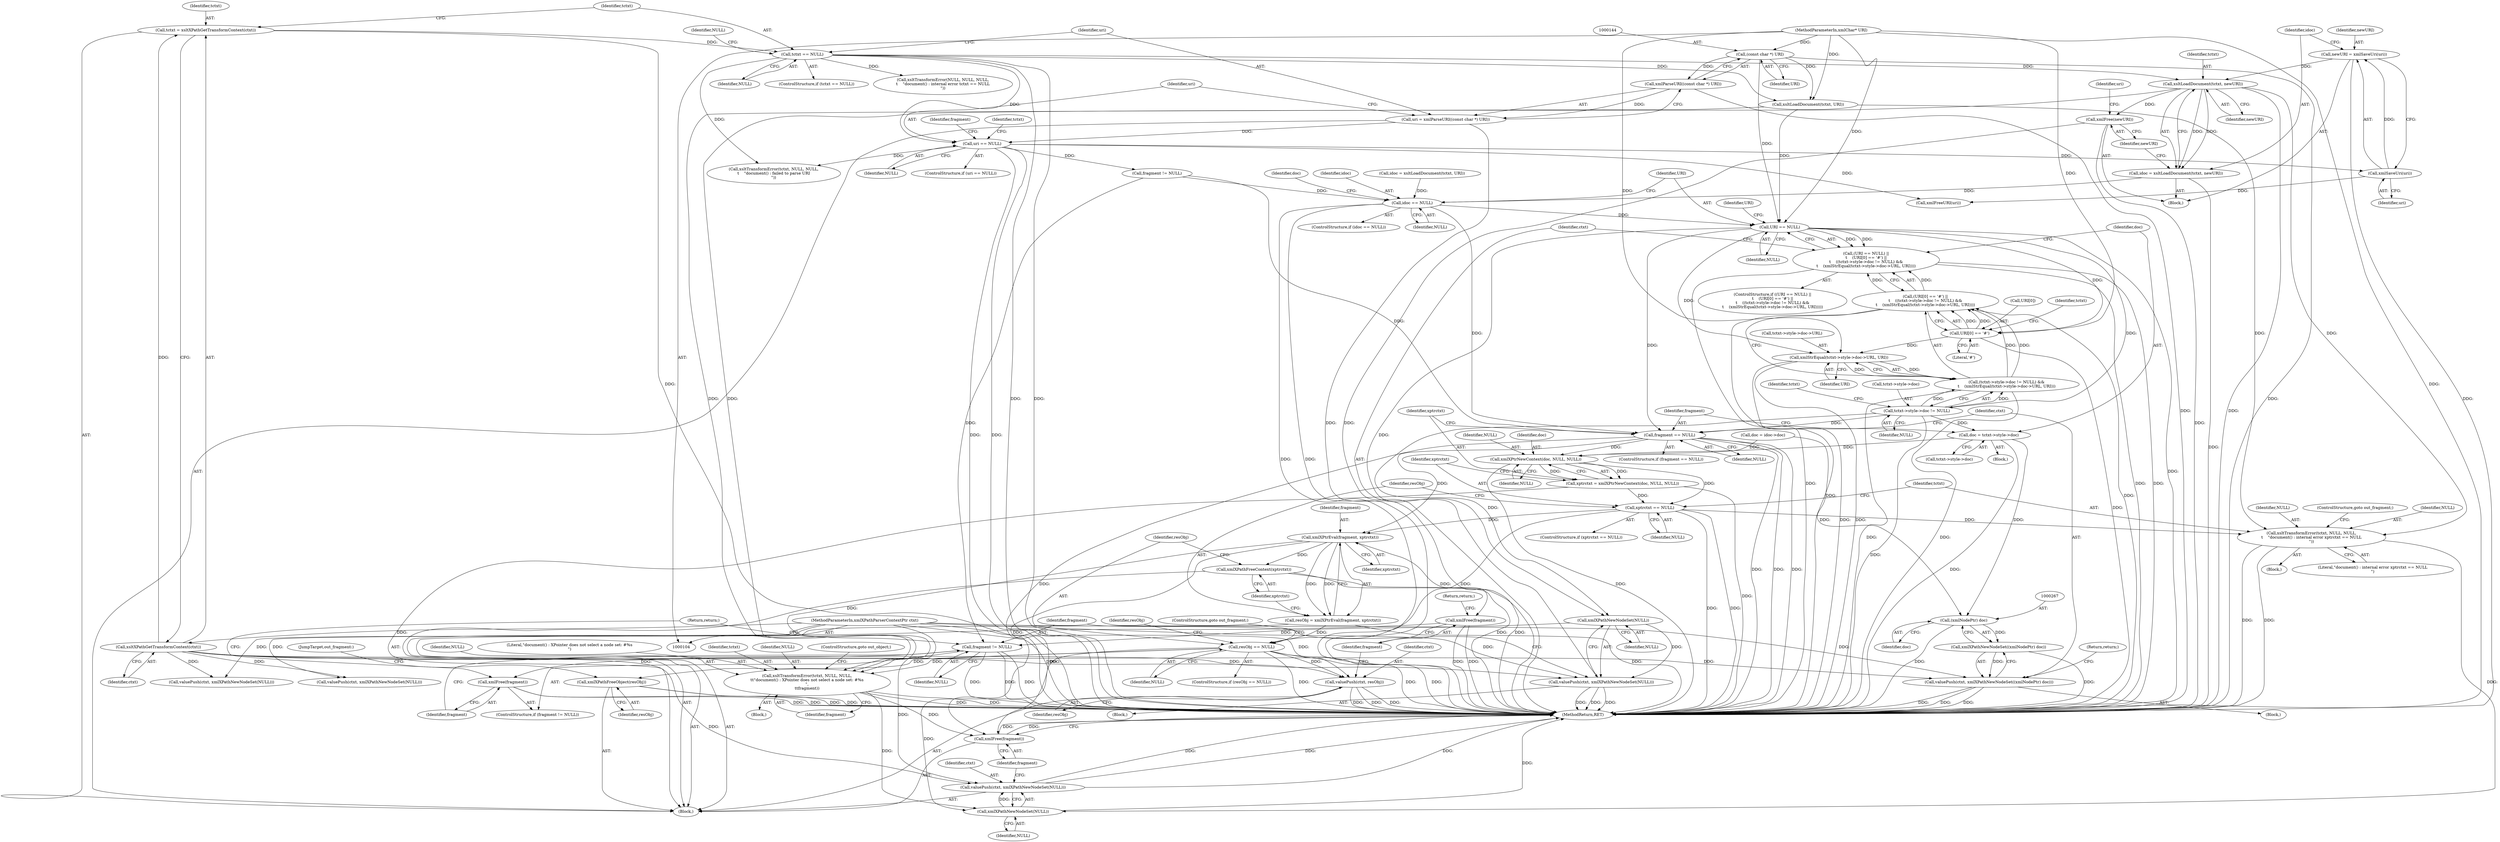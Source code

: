 digraph "0_Chrome_96dbafe288dbe2f0cc45fa3c39daf6d0c37acbab_14@pointer" {
"1000179" [label="(Call,newURI = xmlSaveUri(uri))"];
"1000181" [label="(Call,xmlSaveUri(uri))"];
"1000147" [label="(Call,uri == NULL)"];
"1000140" [label="(Call,uri = xmlParseURI((const char *) URI))"];
"1000142" [label="(Call,xmlParseURI((const char *) URI))"];
"1000143" [label="(Call,(const char *) URI)"];
"1000106" [label="(MethodParameterIn,xmlChar* URI)"];
"1000126" [label="(Call,tctxt == NULL)"];
"1000121" [label="(Call,tctxt = xsltXPathGetTransformContext(ctxt))"];
"1000123" [label="(Call,xsltXPathGetTransformContext(ctxt))"];
"1000105" [label="(MethodParameterIn,xmlXPathParserContextPtr ctxt)"];
"1000185" [label="(Call,xsltLoadDocument(tctxt, newURI))"];
"1000183" [label="(Call,idoc = xsltLoadDocument(tctxt, newURI))"];
"1000199" [label="(Call,idoc == NULL)"];
"1000205" [label="(Call,URI == NULL)"];
"1000204" [label="(Call,(URI == NULL) ||\n\t    (URI[0] == '#') ||\n\t    ((tctxt->style->doc != NULL) &&\n\t    (xmlStrEqual(tctxt->style->doc->URL, URI))))"];
"1000209" [label="(Call,URI[0] == '#')"];
"1000208" [label="(Call,(URI[0] == '#') ||\n\t    ((tctxt->style->doc != NULL) &&\n\t    (xmlStrEqual(tctxt->style->doc->URL, URI))))"];
"1000222" [label="(Call,xmlStrEqual(tctxt->style->doc->URL, URI))"];
"1000214" [label="(Call,(tctxt->style->doc != NULL) &&\n\t    (xmlStrEqual(tctxt->style->doc->URL, URI)))"];
"1000215" [label="(Call,tctxt->style->doc != NULL)"];
"1000232" [label="(Call,doc = tctxt->style->doc)"];
"1000266" [label="(Call,(xmlNodePtr) doc)"];
"1000265" [label="(Call,xmlXPathNewNodeSet((xmlNodePtr) doc))"];
"1000263" [label="(Call,valuePush(ctxt, xmlXPathNewNodeSet((xmlNodePtr) doc)))"];
"1000272" [label="(Call,xmlXPtrNewContext(doc, NULL, NULL))"];
"1000270" [label="(Call,xptrctxt = xmlXPtrNewContext(doc, NULL, NULL))"];
"1000277" [label="(Call,xptrctxt == NULL)"];
"1000281" [label="(Call,xsltTransformError(tctxt, NULL, NULL,\n\t    \"document() : internal error xptrctxt == NULL\n\"))"];
"1000334" [label="(Call,xmlXPathNewNodeSet(NULL))"];
"1000332" [label="(Call,valuePush(ctxt, xmlXPathNewNodeSet(NULL)))"];
"1000289" [label="(Call,xmlXPtrEval(fragment, xptrctxt))"];
"1000287" [label="(Call,resObj = xmlXPtrEval(fragment, xptrctxt))"];
"1000295" [label="(Call,resObj == NULL)"];
"1000315" [label="(Call,xsltTransformError(tctxt, NULL, NULL,\n\t\t\"document() : XPointer does not select a node set: #%s\n\",\n\t\tfragment))"];
"1000336" [label="(Call,xmlFree(fragment))"];
"1000322" [label="(Call,valuePush(ctxt, resObj))"];
"1000329" [label="(Call,xmlXPathFreeObject(resObj))"];
"1000292" [label="(Call,xmlXPathFreeContext(xptrctxt))"];
"1000325" [label="(Call,xmlFree(fragment))"];
"1000243" [label="(Call,xmlXPathNewNodeSet(NULL))"];
"1000241" [label="(Call,valuePush(ctxt, xmlXPathNewNodeSet(NULL)))"];
"1000246" [label="(Call,fragment != NULL)"];
"1000249" [label="(Call,xmlFree(fragment))"];
"1000259" [label="(Call,fragment == NULL)"];
"1000188" [label="(Call,xmlFree(newURI))"];
"1000147" [label="(Call,uri == NULL)"];
"1000203" [label="(ControlStructure,if ((URI == NULL) ||\n\t    (URI[0] == '#') ||\n\t    ((tctxt->style->doc != NULL) &&\n\t    (xmlStrEqual(tctxt->style->doc->URL, URI)))))"];
"1000246" [label="(Call,fragment != NULL)"];
"1000248" [label="(Identifier,NULL)"];
"1000142" [label="(Call,xmlParseURI((const char *) URI))"];
"1000232" [label="(Call,doc = tctxt->style->doc)"];
"1000292" [label="(Call,xmlXPathFreeContext(xptrctxt))"];
"1000296" [label="(Identifier,resObj)"];
"1000332" [label="(Call,valuePush(ctxt, xmlXPathNewNodeSet(NULL)))"];
"1000127" [label="(Identifier,tctxt)"];
"1000298" [label="(ControlStructure,goto out_fragment;)"];
"1000334" [label="(Call,xmlXPathNewNodeSet(NULL))"];
"1000331" [label="(JumpTarget,out_fragment:)"];
"1000145" [label="(Identifier,URI)"];
"1000262" [label="(Block,)"];
"1000126" [label="(Call,tctxt == NULL)"];
"1000204" [label="(Call,(URI == NULL) ||\n\t    (URI[0] == '#') ||\n\t    ((tctxt->style->doc != NULL) &&\n\t    (xmlStrEqual(tctxt->style->doc->URL, URI))))"];
"1000213" [label="(Literal,'#')"];
"1000131" [label="(Identifier,NULL)"];
"1000243" [label="(Call,xmlXPathNewNodeSet(NULL))"];
"1000215" [label="(Call,tctxt->style->doc != NULL)"];
"1000280" [label="(Block,)"];
"1000282" [label="(Identifier,tctxt)"];
"1000245" [label="(ControlStructure,if (fragment != NULL))"];
"1000263" [label="(Call,valuePush(ctxt, xmlXPathNewNodeSet((xmlNodePtr) doc)))"];
"1000271" [label="(Identifier,xptrctxt)"];
"1000122" [label="(Identifier,tctxt)"];
"1000140" [label="(Call,uri = xmlParseURI((const char *) URI))"];
"1000156" [label="(Call,valuePush(ctxt, xmlXPathNewNodeSet(NULL)))"];
"1000269" [label="(Return,return;)"];
"1000276" [label="(ControlStructure,if (xptrctxt == NULL))"];
"1000268" [label="(Identifier,doc)"];
"1000141" [label="(Identifier,uri)"];
"1000295" [label="(Call,resObj == NULL)"];
"1000326" [label="(Identifier,fragment)"];
"1000196" [label="(Call,xmlFreeURI(uri))"];
"1000183" [label="(Call,idoc = xsltLoadDocument(tctxt, newURI))"];
"1000284" [label="(Identifier,NULL)"];
"1000335" [label="(Identifier,NULL)"];
"1000223" [label="(Call,tctxt->style->doc->URL)"];
"1000206" [label="(Identifier,URI)"];
"1000291" [label="(Identifier,xptrctxt)"];
"1000207" [label="(Identifier,NULL)"];
"1000180" [label="(Identifier,newURI)"];
"1000149" [label="(Identifier,NULL)"];
"1000277" [label="(Call,xptrctxt == NULL)"];
"1000260" [label="(Identifier,fragment)"];
"1000287" [label="(Call,resObj = xmlXPtrEval(fragment, xptrctxt))"];
"1000244" [label="(Identifier,NULL)"];
"1000125" [label="(ControlStructure,if (tctxt == NULL))"];
"1000251" [label="(Return,return;)"];
"1000221" [label="(Identifier,NULL)"];
"1000279" [label="(Identifier,NULL)"];
"1000135" [label="(Call,valuePush(ctxt, xmlXPathNewNodeSet(NULL)))"];
"1000179" [label="(Call,newURI = xmlSaveUri(uri))"];
"1000199" [label="(Call,idoc == NULL)"];
"1000273" [label="(Identifier,doc)"];
"1000336" [label="(Call,xmlFree(fragment))"];
"1000230" [label="(Identifier,URI)"];
"1000124" [label="(Identifier,ctxt)"];
"1000249" [label="(Call,xmlFree(fragment))"];
"1000303" [label="(Block,)"];
"1000289" [label="(Call,xmlXPtrEval(fragment, xptrctxt))"];
"1000320" [label="(Identifier,fragment)"];
"1000181" [label="(Call,xmlSaveUri(uri))"];
"1000226" [label="(Identifier,tctxt)"];
"1000290" [label="(Identifier,fragment)"];
"1000286" [label="(ControlStructure,goto out_fragment;)"];
"1000218" [label="(Identifier,tctxt)"];
"1000270" [label="(Call,xptrctxt = xmlXPtrNewContext(doc, NULL, NULL))"];
"1000191" [label="(Call,idoc = xsltLoadDocument(tctxt, URI))"];
"1000210" [label="(Call,URI[0])"];
"1000123" [label="(Call,xsltXPathGetTransformContext(ctxt))"];
"1000105" [label="(MethodParameterIn,xmlXPathParserContextPtr ctxt)"];
"1000316" [label="(Identifier,tctxt)"];
"1000151" [label="(Call,xsltTransformError(tctxt, NULL, NULL,\n\t    \"document() : failed to parse URI\n\"))"];
"1000148" [label="(Identifier,uri)"];
"1000250" [label="(Identifier,fragment)"];
"1000297" [label="(Identifier,NULL)"];
"1000285" [label="(Literal,\"document() : internal error xptrctxt == NULL\n\")"];
"1000222" [label="(Call,xmlStrEqual(tctxt->style->doc->URL, URI))"];
"1000198" [label="(ControlStructure,if (idoc == NULL))"];
"1000301" [label="(Identifier,resObj)"];
"1000184" [label="(Identifier,idoc)"];
"1000315" [label="(Call,xsltTransformError(tctxt, NULL, NULL,\n\t\t\"document() : XPointer does not select a node set: #%s\n\",\n\t\tfragment))"];
"1000231" [label="(Block,)"];
"1000146" [label="(ControlStructure,if (uri == NULL))"];
"1000208" [label="(Call,(URI[0] == '#') ||\n\t    ((tctxt->style->doc != NULL) &&\n\t    (xmlStrEqual(tctxt->style->doc->URL, URI))))"];
"1000254" [label="(Identifier,doc)"];
"1000234" [label="(Call,tctxt->style->doc)"];
"1000333" [label="(Identifier,ctxt)"];
"1000182" [label="(Identifier,uri)"];
"1000211" [label="(Identifier,URI)"];
"1000209" [label="(Call,URI[0] == '#')"];
"1000259" [label="(Call,fragment == NULL)"];
"1000317" [label="(Identifier,NULL)"];
"1000321" [label="(ControlStructure,goto out_object;)"];
"1000121" [label="(Call,tctxt = xsltXPathGetTransformContext(ctxt))"];
"1000330" [label="(Identifier,resObj)"];
"1000152" [label="(Identifier,tctxt)"];
"1000275" [label="(Identifier,NULL)"];
"1000329" [label="(Call,xmlXPathFreeObject(resObj))"];
"1000169" [label="(Call,fragment != NULL)"];
"1000193" [label="(Call,xsltLoadDocument(tctxt, URI))"];
"1000186" [label="(Identifier,tctxt)"];
"1000197" [label="(Identifier,uri)"];
"1000283" [label="(Identifier,NULL)"];
"1000264" [label="(Identifier,ctxt)"];
"1000327" [label="(Return,return;)"];
"1000205" [label="(Call,URI == NULL)"];
"1000258" [label="(ControlStructure,if (fragment == NULL))"];
"1000278" [label="(Identifier,xptrctxt)"];
"1000216" [label="(Call,tctxt->style->doc)"];
"1000233" [label="(Identifier,doc)"];
"1000130" [label="(Call,xsltTransformError(NULL, NULL, NULL,\n\t    \"document() : internal error tctxt == NULL\n\"))"];
"1000318" [label="(Identifier,NULL)"];
"1000319" [label="(Literal,\"document() : XPointer does not select a node set: #%s\n\")"];
"1000240" [label="(Block,)"];
"1000324" [label="(Identifier,resObj)"];
"1000323" [label="(Identifier,ctxt)"];
"1000162" [label="(Identifier,fragment)"];
"1000143" [label="(Call,(const char *) URI)"];
"1000325" [label="(Call,xmlFree(fragment))"];
"1000185" [label="(Call,xsltLoadDocument(tctxt, newURI))"];
"1000172" [label="(Block,)"];
"1000322" [label="(Call,valuePush(ctxt, resObj))"];
"1000189" [label="(Identifier,newURI)"];
"1000242" [label="(Identifier,ctxt)"];
"1000201" [label="(Identifier,NULL)"];
"1000338" [label="(MethodReturn,RET)"];
"1000106" [label="(MethodParameterIn,xmlChar* URI)"];
"1000200" [label="(Identifier,idoc)"];
"1000265" [label="(Call,xmlXPathNewNodeSet((xmlNodePtr) doc))"];
"1000241" [label="(Call,valuePush(ctxt, xmlXPathNewNodeSet(NULL)))"];
"1000274" [label="(Identifier,NULL)"];
"1000337" [label="(Identifier,fragment)"];
"1000294" [label="(ControlStructure,if (resObj == NULL))"];
"1000293" [label="(Identifier,xptrctxt)"];
"1000288" [label="(Identifier,resObj)"];
"1000107" [label="(Block,)"];
"1000128" [label="(Identifier,NULL)"];
"1000253" [label="(Call,doc = idoc->doc)"];
"1000188" [label="(Call,xmlFree(newURI))"];
"1000261" [label="(Identifier,NULL)"];
"1000272" [label="(Call,xmlXPtrNewContext(doc, NULL, NULL))"];
"1000266" [label="(Call,(xmlNodePtr) doc)"];
"1000247" [label="(Identifier,fragment)"];
"1000214" [label="(Call,(tctxt->style->doc != NULL) &&\n\t    (xmlStrEqual(tctxt->style->doc->URL, URI)))"];
"1000187" [label="(Identifier,newURI)"];
"1000281" [label="(Call,xsltTransformError(tctxt, NULL, NULL,\n\t    \"document() : internal error xptrctxt == NULL\n\"))"];
"1000179" -> "1000172"  [label="AST: "];
"1000179" -> "1000181"  [label="CFG: "];
"1000180" -> "1000179"  [label="AST: "];
"1000181" -> "1000179"  [label="AST: "];
"1000184" -> "1000179"  [label="CFG: "];
"1000179" -> "1000338"  [label="DDG: "];
"1000181" -> "1000179"  [label="DDG: "];
"1000179" -> "1000185"  [label="DDG: "];
"1000181" -> "1000182"  [label="CFG: "];
"1000182" -> "1000181"  [label="AST: "];
"1000147" -> "1000181"  [label="DDG: "];
"1000181" -> "1000196"  [label="DDG: "];
"1000147" -> "1000146"  [label="AST: "];
"1000147" -> "1000149"  [label="CFG: "];
"1000148" -> "1000147"  [label="AST: "];
"1000149" -> "1000147"  [label="AST: "];
"1000152" -> "1000147"  [label="CFG: "];
"1000162" -> "1000147"  [label="CFG: "];
"1000147" -> "1000338"  [label="DDG: "];
"1000147" -> "1000338"  [label="DDG: "];
"1000140" -> "1000147"  [label="DDG: "];
"1000126" -> "1000147"  [label="DDG: "];
"1000147" -> "1000151"  [label="DDG: "];
"1000147" -> "1000169"  [label="DDG: "];
"1000147" -> "1000196"  [label="DDG: "];
"1000140" -> "1000107"  [label="AST: "];
"1000140" -> "1000142"  [label="CFG: "];
"1000141" -> "1000140"  [label="AST: "];
"1000142" -> "1000140"  [label="AST: "];
"1000148" -> "1000140"  [label="CFG: "];
"1000140" -> "1000338"  [label="DDG: "];
"1000142" -> "1000140"  [label="DDG: "];
"1000142" -> "1000143"  [label="CFG: "];
"1000143" -> "1000142"  [label="AST: "];
"1000142" -> "1000338"  [label="DDG: "];
"1000143" -> "1000142"  [label="DDG: "];
"1000143" -> "1000145"  [label="CFG: "];
"1000144" -> "1000143"  [label="AST: "];
"1000145" -> "1000143"  [label="AST: "];
"1000143" -> "1000338"  [label="DDG: "];
"1000106" -> "1000143"  [label="DDG: "];
"1000143" -> "1000193"  [label="DDG: "];
"1000143" -> "1000205"  [label="DDG: "];
"1000106" -> "1000104"  [label="AST: "];
"1000106" -> "1000338"  [label="DDG: "];
"1000106" -> "1000193"  [label="DDG: "];
"1000106" -> "1000205"  [label="DDG: "];
"1000106" -> "1000209"  [label="DDG: "];
"1000106" -> "1000222"  [label="DDG: "];
"1000126" -> "1000125"  [label="AST: "];
"1000126" -> "1000128"  [label="CFG: "];
"1000127" -> "1000126"  [label="AST: "];
"1000128" -> "1000126"  [label="AST: "];
"1000131" -> "1000126"  [label="CFG: "];
"1000141" -> "1000126"  [label="CFG: "];
"1000126" -> "1000338"  [label="DDG: "];
"1000126" -> "1000338"  [label="DDG: "];
"1000121" -> "1000126"  [label="DDG: "];
"1000126" -> "1000130"  [label="DDG: "];
"1000126" -> "1000151"  [label="DDG: "];
"1000126" -> "1000185"  [label="DDG: "];
"1000126" -> "1000193"  [label="DDG: "];
"1000121" -> "1000107"  [label="AST: "];
"1000121" -> "1000123"  [label="CFG: "];
"1000122" -> "1000121"  [label="AST: "];
"1000123" -> "1000121"  [label="AST: "];
"1000127" -> "1000121"  [label="CFG: "];
"1000121" -> "1000338"  [label="DDG: "];
"1000123" -> "1000121"  [label="DDG: "];
"1000123" -> "1000124"  [label="CFG: "];
"1000124" -> "1000123"  [label="AST: "];
"1000105" -> "1000123"  [label="DDG: "];
"1000123" -> "1000135"  [label="DDG: "];
"1000123" -> "1000156"  [label="DDG: "];
"1000123" -> "1000241"  [label="DDG: "];
"1000123" -> "1000263"  [label="DDG: "];
"1000123" -> "1000322"  [label="DDG: "];
"1000123" -> "1000332"  [label="DDG: "];
"1000105" -> "1000104"  [label="AST: "];
"1000105" -> "1000338"  [label="DDG: "];
"1000105" -> "1000135"  [label="DDG: "];
"1000105" -> "1000156"  [label="DDG: "];
"1000105" -> "1000241"  [label="DDG: "];
"1000105" -> "1000263"  [label="DDG: "];
"1000105" -> "1000322"  [label="DDG: "];
"1000105" -> "1000332"  [label="DDG: "];
"1000185" -> "1000183"  [label="AST: "];
"1000185" -> "1000187"  [label="CFG: "];
"1000186" -> "1000185"  [label="AST: "];
"1000187" -> "1000185"  [label="AST: "];
"1000183" -> "1000185"  [label="CFG: "];
"1000185" -> "1000338"  [label="DDG: "];
"1000185" -> "1000183"  [label="DDG: "];
"1000185" -> "1000183"  [label="DDG: "];
"1000185" -> "1000188"  [label="DDG: "];
"1000185" -> "1000281"  [label="DDG: "];
"1000185" -> "1000315"  [label="DDG: "];
"1000183" -> "1000172"  [label="AST: "];
"1000184" -> "1000183"  [label="AST: "];
"1000189" -> "1000183"  [label="CFG: "];
"1000183" -> "1000338"  [label="DDG: "];
"1000183" -> "1000199"  [label="DDG: "];
"1000199" -> "1000198"  [label="AST: "];
"1000199" -> "1000201"  [label="CFG: "];
"1000200" -> "1000199"  [label="AST: "];
"1000201" -> "1000199"  [label="AST: "];
"1000206" -> "1000199"  [label="CFG: "];
"1000254" -> "1000199"  [label="CFG: "];
"1000199" -> "1000338"  [label="DDG: "];
"1000199" -> "1000338"  [label="DDG: "];
"1000191" -> "1000199"  [label="DDG: "];
"1000169" -> "1000199"  [label="DDG: "];
"1000199" -> "1000205"  [label="DDG: "];
"1000199" -> "1000259"  [label="DDG: "];
"1000205" -> "1000204"  [label="AST: "];
"1000205" -> "1000207"  [label="CFG: "];
"1000206" -> "1000205"  [label="AST: "];
"1000207" -> "1000205"  [label="AST: "];
"1000211" -> "1000205"  [label="CFG: "];
"1000204" -> "1000205"  [label="CFG: "];
"1000205" -> "1000338"  [label="DDG: "];
"1000205" -> "1000204"  [label="DDG: "];
"1000205" -> "1000204"  [label="DDG: "];
"1000193" -> "1000205"  [label="DDG: "];
"1000205" -> "1000209"  [label="DDG: "];
"1000205" -> "1000215"  [label="DDG: "];
"1000205" -> "1000222"  [label="DDG: "];
"1000205" -> "1000243"  [label="DDG: "];
"1000205" -> "1000259"  [label="DDG: "];
"1000204" -> "1000203"  [label="AST: "];
"1000204" -> "1000208"  [label="CFG: "];
"1000208" -> "1000204"  [label="AST: "];
"1000233" -> "1000204"  [label="CFG: "];
"1000242" -> "1000204"  [label="CFG: "];
"1000204" -> "1000338"  [label="DDG: "];
"1000204" -> "1000338"  [label="DDG: "];
"1000204" -> "1000338"  [label="DDG: "];
"1000208" -> "1000204"  [label="DDG: "];
"1000208" -> "1000204"  [label="DDG: "];
"1000209" -> "1000208"  [label="AST: "];
"1000209" -> "1000213"  [label="CFG: "];
"1000210" -> "1000209"  [label="AST: "];
"1000213" -> "1000209"  [label="AST: "];
"1000218" -> "1000209"  [label="CFG: "];
"1000208" -> "1000209"  [label="CFG: "];
"1000209" -> "1000338"  [label="DDG: "];
"1000209" -> "1000208"  [label="DDG: "];
"1000209" -> "1000208"  [label="DDG: "];
"1000209" -> "1000222"  [label="DDG: "];
"1000208" -> "1000214"  [label="CFG: "];
"1000214" -> "1000208"  [label="AST: "];
"1000208" -> "1000338"  [label="DDG: "];
"1000208" -> "1000338"  [label="DDG: "];
"1000214" -> "1000208"  [label="DDG: "];
"1000214" -> "1000208"  [label="DDG: "];
"1000222" -> "1000214"  [label="AST: "];
"1000222" -> "1000230"  [label="CFG: "];
"1000223" -> "1000222"  [label="AST: "];
"1000230" -> "1000222"  [label="AST: "];
"1000214" -> "1000222"  [label="CFG: "];
"1000222" -> "1000338"  [label="DDG: "];
"1000222" -> "1000338"  [label="DDG: "];
"1000222" -> "1000214"  [label="DDG: "];
"1000222" -> "1000214"  [label="DDG: "];
"1000214" -> "1000215"  [label="CFG: "];
"1000215" -> "1000214"  [label="AST: "];
"1000214" -> "1000338"  [label="DDG: "];
"1000214" -> "1000338"  [label="DDG: "];
"1000215" -> "1000214"  [label="DDG: "];
"1000215" -> "1000214"  [label="DDG: "];
"1000215" -> "1000221"  [label="CFG: "];
"1000216" -> "1000215"  [label="AST: "];
"1000221" -> "1000215"  [label="AST: "];
"1000226" -> "1000215"  [label="CFG: "];
"1000215" -> "1000338"  [label="DDG: "];
"1000215" -> "1000232"  [label="DDG: "];
"1000215" -> "1000243"  [label="DDG: "];
"1000215" -> "1000259"  [label="DDG: "];
"1000232" -> "1000231"  [label="AST: "];
"1000232" -> "1000234"  [label="CFG: "];
"1000233" -> "1000232"  [label="AST: "];
"1000234" -> "1000232"  [label="AST: "];
"1000260" -> "1000232"  [label="CFG: "];
"1000232" -> "1000338"  [label="DDG: "];
"1000232" -> "1000266"  [label="DDG: "];
"1000232" -> "1000272"  [label="DDG: "];
"1000266" -> "1000265"  [label="AST: "];
"1000266" -> "1000268"  [label="CFG: "];
"1000267" -> "1000266"  [label="AST: "];
"1000268" -> "1000266"  [label="AST: "];
"1000265" -> "1000266"  [label="CFG: "];
"1000266" -> "1000338"  [label="DDG: "];
"1000266" -> "1000265"  [label="DDG: "];
"1000253" -> "1000266"  [label="DDG: "];
"1000265" -> "1000263"  [label="AST: "];
"1000263" -> "1000265"  [label="CFG: "];
"1000265" -> "1000338"  [label="DDG: "];
"1000265" -> "1000263"  [label="DDG: "];
"1000263" -> "1000262"  [label="AST: "];
"1000264" -> "1000263"  [label="AST: "];
"1000269" -> "1000263"  [label="CFG: "];
"1000263" -> "1000338"  [label="DDG: "];
"1000263" -> "1000338"  [label="DDG: "];
"1000263" -> "1000338"  [label="DDG: "];
"1000272" -> "1000270"  [label="AST: "];
"1000272" -> "1000275"  [label="CFG: "];
"1000273" -> "1000272"  [label="AST: "];
"1000274" -> "1000272"  [label="AST: "];
"1000275" -> "1000272"  [label="AST: "];
"1000270" -> "1000272"  [label="CFG: "];
"1000272" -> "1000338"  [label="DDG: "];
"1000272" -> "1000270"  [label="DDG: "];
"1000272" -> "1000270"  [label="DDG: "];
"1000253" -> "1000272"  [label="DDG: "];
"1000259" -> "1000272"  [label="DDG: "];
"1000272" -> "1000277"  [label="DDG: "];
"1000270" -> "1000107"  [label="AST: "];
"1000271" -> "1000270"  [label="AST: "];
"1000278" -> "1000270"  [label="CFG: "];
"1000270" -> "1000338"  [label="DDG: "];
"1000270" -> "1000277"  [label="DDG: "];
"1000277" -> "1000276"  [label="AST: "];
"1000277" -> "1000279"  [label="CFG: "];
"1000278" -> "1000277"  [label="AST: "];
"1000279" -> "1000277"  [label="AST: "];
"1000282" -> "1000277"  [label="CFG: "];
"1000288" -> "1000277"  [label="CFG: "];
"1000277" -> "1000338"  [label="DDG: "];
"1000277" -> "1000338"  [label="DDG: "];
"1000277" -> "1000281"  [label="DDG: "];
"1000277" -> "1000289"  [label="DDG: "];
"1000277" -> "1000295"  [label="DDG: "];
"1000281" -> "1000280"  [label="AST: "];
"1000281" -> "1000285"  [label="CFG: "];
"1000282" -> "1000281"  [label="AST: "];
"1000283" -> "1000281"  [label="AST: "];
"1000284" -> "1000281"  [label="AST: "];
"1000285" -> "1000281"  [label="AST: "];
"1000286" -> "1000281"  [label="CFG: "];
"1000281" -> "1000338"  [label="DDG: "];
"1000281" -> "1000338"  [label="DDG: "];
"1000193" -> "1000281"  [label="DDG: "];
"1000281" -> "1000334"  [label="DDG: "];
"1000334" -> "1000332"  [label="AST: "];
"1000334" -> "1000335"  [label="CFG: "];
"1000335" -> "1000334"  [label="AST: "];
"1000332" -> "1000334"  [label="CFG: "];
"1000334" -> "1000338"  [label="DDG: "];
"1000334" -> "1000332"  [label="DDG: "];
"1000315" -> "1000334"  [label="DDG: "];
"1000295" -> "1000334"  [label="DDG: "];
"1000332" -> "1000107"  [label="AST: "];
"1000333" -> "1000332"  [label="AST: "];
"1000337" -> "1000332"  [label="CFG: "];
"1000332" -> "1000338"  [label="DDG: "];
"1000332" -> "1000338"  [label="DDG: "];
"1000332" -> "1000338"  [label="DDG: "];
"1000289" -> "1000287"  [label="AST: "];
"1000289" -> "1000291"  [label="CFG: "];
"1000290" -> "1000289"  [label="AST: "];
"1000291" -> "1000289"  [label="AST: "];
"1000287" -> "1000289"  [label="CFG: "];
"1000289" -> "1000287"  [label="DDG: "];
"1000289" -> "1000287"  [label="DDG: "];
"1000259" -> "1000289"  [label="DDG: "];
"1000289" -> "1000292"  [label="DDG: "];
"1000289" -> "1000315"  [label="DDG: "];
"1000289" -> "1000325"  [label="DDG: "];
"1000289" -> "1000336"  [label="DDG: "];
"1000287" -> "1000107"  [label="AST: "];
"1000288" -> "1000287"  [label="AST: "];
"1000293" -> "1000287"  [label="CFG: "];
"1000287" -> "1000338"  [label="DDG: "];
"1000287" -> "1000295"  [label="DDG: "];
"1000295" -> "1000294"  [label="AST: "];
"1000295" -> "1000297"  [label="CFG: "];
"1000296" -> "1000295"  [label="AST: "];
"1000297" -> "1000295"  [label="AST: "];
"1000298" -> "1000295"  [label="CFG: "];
"1000301" -> "1000295"  [label="CFG: "];
"1000295" -> "1000338"  [label="DDG: "];
"1000295" -> "1000338"  [label="DDG: "];
"1000295" -> "1000338"  [label="DDG: "];
"1000295" -> "1000315"  [label="DDG: "];
"1000295" -> "1000322"  [label="DDG: "];
"1000295" -> "1000329"  [label="DDG: "];
"1000315" -> "1000303"  [label="AST: "];
"1000315" -> "1000320"  [label="CFG: "];
"1000316" -> "1000315"  [label="AST: "];
"1000317" -> "1000315"  [label="AST: "];
"1000318" -> "1000315"  [label="AST: "];
"1000319" -> "1000315"  [label="AST: "];
"1000320" -> "1000315"  [label="AST: "];
"1000321" -> "1000315"  [label="CFG: "];
"1000315" -> "1000338"  [label="DDG: "];
"1000315" -> "1000338"  [label="DDG: "];
"1000193" -> "1000315"  [label="DDG: "];
"1000315" -> "1000336"  [label="DDG: "];
"1000336" -> "1000107"  [label="AST: "];
"1000336" -> "1000337"  [label="CFG: "];
"1000337" -> "1000336"  [label="AST: "];
"1000338" -> "1000336"  [label="CFG: "];
"1000336" -> "1000338"  [label="DDG: "];
"1000336" -> "1000338"  [label="DDG: "];
"1000259" -> "1000336"  [label="DDG: "];
"1000322" -> "1000107"  [label="AST: "];
"1000322" -> "1000324"  [label="CFG: "];
"1000323" -> "1000322"  [label="AST: "];
"1000324" -> "1000322"  [label="AST: "];
"1000326" -> "1000322"  [label="CFG: "];
"1000322" -> "1000338"  [label="DDG: "];
"1000322" -> "1000338"  [label="DDG: "];
"1000322" -> "1000338"  [label="DDG: "];
"1000329" -> "1000107"  [label="AST: "];
"1000329" -> "1000330"  [label="CFG: "];
"1000330" -> "1000329"  [label="AST: "];
"1000331" -> "1000329"  [label="CFG: "];
"1000329" -> "1000338"  [label="DDG: "];
"1000329" -> "1000338"  [label="DDG: "];
"1000292" -> "1000107"  [label="AST: "];
"1000292" -> "1000293"  [label="CFG: "];
"1000293" -> "1000292"  [label="AST: "];
"1000296" -> "1000292"  [label="CFG: "];
"1000292" -> "1000338"  [label="DDG: "];
"1000292" -> "1000338"  [label="DDG: "];
"1000325" -> "1000107"  [label="AST: "];
"1000325" -> "1000326"  [label="CFG: "];
"1000326" -> "1000325"  [label="AST: "];
"1000327" -> "1000325"  [label="CFG: "];
"1000325" -> "1000338"  [label="DDG: "];
"1000325" -> "1000338"  [label="DDG: "];
"1000243" -> "1000241"  [label="AST: "];
"1000243" -> "1000244"  [label="CFG: "];
"1000244" -> "1000243"  [label="AST: "];
"1000241" -> "1000243"  [label="CFG: "];
"1000243" -> "1000241"  [label="DDG: "];
"1000243" -> "1000246"  [label="DDG: "];
"1000241" -> "1000240"  [label="AST: "];
"1000242" -> "1000241"  [label="AST: "];
"1000247" -> "1000241"  [label="CFG: "];
"1000241" -> "1000338"  [label="DDG: "];
"1000241" -> "1000338"  [label="DDG: "];
"1000241" -> "1000338"  [label="DDG: "];
"1000246" -> "1000245"  [label="AST: "];
"1000246" -> "1000248"  [label="CFG: "];
"1000247" -> "1000246"  [label="AST: "];
"1000248" -> "1000246"  [label="AST: "];
"1000250" -> "1000246"  [label="CFG: "];
"1000251" -> "1000246"  [label="CFG: "];
"1000246" -> "1000338"  [label="DDG: "];
"1000246" -> "1000338"  [label="DDG: "];
"1000246" -> "1000338"  [label="DDG: "];
"1000169" -> "1000246"  [label="DDG: "];
"1000246" -> "1000249"  [label="DDG: "];
"1000249" -> "1000245"  [label="AST: "];
"1000249" -> "1000250"  [label="CFG: "];
"1000250" -> "1000249"  [label="AST: "];
"1000251" -> "1000249"  [label="CFG: "];
"1000249" -> "1000338"  [label="DDG: "];
"1000249" -> "1000338"  [label="DDG: "];
"1000259" -> "1000258"  [label="AST: "];
"1000259" -> "1000261"  [label="CFG: "];
"1000260" -> "1000259"  [label="AST: "];
"1000261" -> "1000259"  [label="AST: "];
"1000264" -> "1000259"  [label="CFG: "];
"1000271" -> "1000259"  [label="CFG: "];
"1000259" -> "1000338"  [label="DDG: "];
"1000259" -> "1000338"  [label="DDG: "];
"1000259" -> "1000338"  [label="DDG: "];
"1000169" -> "1000259"  [label="DDG: "];
"1000188" -> "1000172"  [label="AST: "];
"1000188" -> "1000189"  [label="CFG: "];
"1000189" -> "1000188"  [label="AST: "];
"1000197" -> "1000188"  [label="CFG: "];
"1000188" -> "1000338"  [label="DDG: "];
"1000188" -> "1000338"  [label="DDG: "];
}
